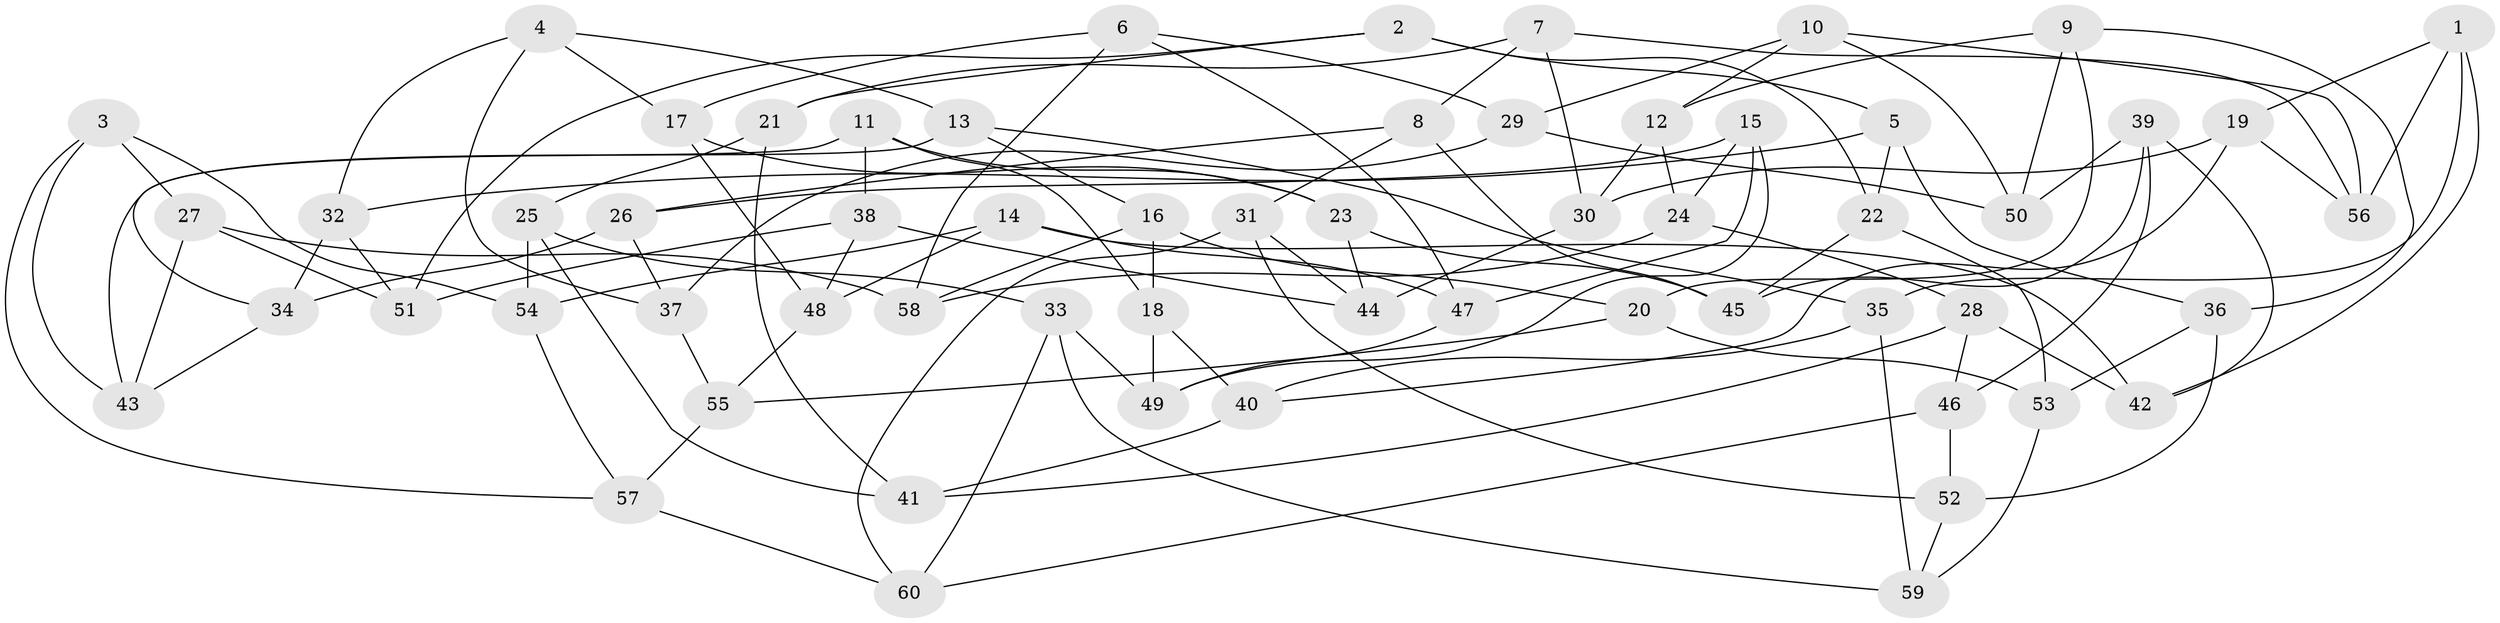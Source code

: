 // Generated by graph-tools (version 1.1) at 2025/38/03/09/25 02:38:05]
// undirected, 60 vertices, 120 edges
graph export_dot {
graph [start="1"]
  node [color=gray90,style=filled];
  1;
  2;
  3;
  4;
  5;
  6;
  7;
  8;
  9;
  10;
  11;
  12;
  13;
  14;
  15;
  16;
  17;
  18;
  19;
  20;
  21;
  22;
  23;
  24;
  25;
  26;
  27;
  28;
  29;
  30;
  31;
  32;
  33;
  34;
  35;
  36;
  37;
  38;
  39;
  40;
  41;
  42;
  43;
  44;
  45;
  46;
  47;
  48;
  49;
  50;
  51;
  52;
  53;
  54;
  55;
  56;
  57;
  58;
  59;
  60;
  1 -- 35;
  1 -- 19;
  1 -- 56;
  1 -- 42;
  2 -- 5;
  2 -- 51;
  2 -- 22;
  2 -- 21;
  3 -- 43;
  3 -- 54;
  3 -- 57;
  3 -- 27;
  4 -- 37;
  4 -- 17;
  4 -- 32;
  4 -- 13;
  5 -- 36;
  5 -- 22;
  5 -- 32;
  6 -- 17;
  6 -- 29;
  6 -- 47;
  6 -- 58;
  7 -- 30;
  7 -- 56;
  7 -- 8;
  7 -- 21;
  8 -- 31;
  8 -- 45;
  8 -- 26;
  9 -- 20;
  9 -- 36;
  9 -- 12;
  9 -- 50;
  10 -- 12;
  10 -- 56;
  10 -- 29;
  10 -- 50;
  11 -- 18;
  11 -- 38;
  11 -- 34;
  11 -- 23;
  12 -- 30;
  12 -- 24;
  13 -- 35;
  13 -- 16;
  13 -- 43;
  14 -- 54;
  14 -- 47;
  14 -- 42;
  14 -- 48;
  15 -- 47;
  15 -- 49;
  15 -- 24;
  15 -- 26;
  16 -- 18;
  16 -- 58;
  16 -- 20;
  17 -- 23;
  17 -- 48;
  18 -- 49;
  18 -- 40;
  19 -- 30;
  19 -- 56;
  19 -- 40;
  20 -- 55;
  20 -- 53;
  21 -- 25;
  21 -- 41;
  22 -- 53;
  22 -- 45;
  23 -- 45;
  23 -- 44;
  24 -- 28;
  24 -- 58;
  25 -- 33;
  25 -- 41;
  25 -- 54;
  26 -- 34;
  26 -- 37;
  27 -- 51;
  27 -- 43;
  27 -- 58;
  28 -- 42;
  28 -- 41;
  28 -- 46;
  29 -- 50;
  29 -- 37;
  30 -- 44;
  31 -- 44;
  31 -- 52;
  31 -- 60;
  32 -- 34;
  32 -- 51;
  33 -- 49;
  33 -- 59;
  33 -- 60;
  34 -- 43;
  35 -- 59;
  35 -- 40;
  36 -- 53;
  36 -- 52;
  37 -- 55;
  38 -- 48;
  38 -- 51;
  38 -- 44;
  39 -- 45;
  39 -- 50;
  39 -- 46;
  39 -- 42;
  40 -- 41;
  46 -- 60;
  46 -- 52;
  47 -- 49;
  48 -- 55;
  52 -- 59;
  53 -- 59;
  54 -- 57;
  55 -- 57;
  57 -- 60;
}

